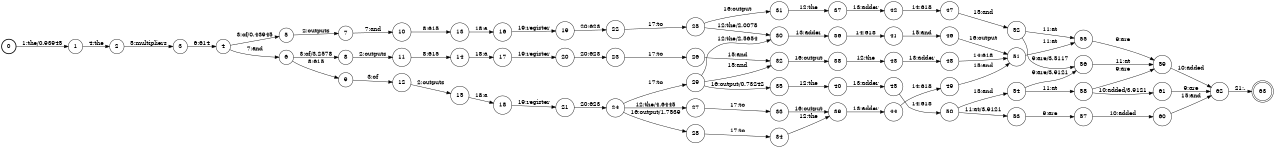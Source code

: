 digraph FST {
rankdir = LR;
size = "8.5,11";
label = "";
center = 1;
orientation = Portrait;
ranksep = "0.4";
nodesep = "0.25";
0 [label = "0", shape = circle, style = bold, fontsize = 14]
	0 -> 1 [label = "1:the/0.93945", fontsize = 14];
1 [label = "1", shape = circle, style = solid, fontsize = 14]
	1 -> 2 [label = "4:the", fontsize = 14];
2 [label = "2", shape = circle, style = solid, fontsize = 14]
	2 -> 3 [label = "5:multipliers", fontsize = 14];
3 [label = "3", shape = circle, style = solid, fontsize = 14]
	3 -> 4 [label = "6:614", fontsize = 14];
4 [label = "4", shape = circle, style = solid, fontsize = 14]
	4 -> 5 [label = "3:of/0.43945", fontsize = 14];
	4 -> 6 [label = "7:and", fontsize = 14];
5 [label = "5", shape = circle, style = solid, fontsize = 14]
	5 -> 7 [label = "2:outputs", fontsize = 14];
6 [label = "6", shape = circle, style = solid, fontsize = 14]
	6 -> 8 [label = "3:of/3.2578", fontsize = 14];
	6 -> 9 [label = "8:615", fontsize = 14];
7 [label = "7", shape = circle, style = solid, fontsize = 14]
	7 -> 10 [label = "7:and", fontsize = 14];
8 [label = "8", shape = circle, style = solid, fontsize = 14]
	8 -> 11 [label = "2:outputs", fontsize = 14];
9 [label = "9", shape = circle, style = solid, fontsize = 14]
	9 -> 12 [label = "3:of", fontsize = 14];
10 [label = "10", shape = circle, style = solid, fontsize = 14]
	10 -> 13 [label = "8:615", fontsize = 14];
11 [label = "11", shape = circle, style = solid, fontsize = 14]
	11 -> 14 [label = "8:615", fontsize = 14];
12 [label = "12", shape = circle, style = solid, fontsize = 14]
	12 -> 15 [label = "2:outputs", fontsize = 14];
13 [label = "13", shape = circle, style = solid, fontsize = 14]
	13 -> 16 [label = "18:a", fontsize = 14];
14 [label = "14", shape = circle, style = solid, fontsize = 14]
	14 -> 17 [label = "18:a", fontsize = 14];
15 [label = "15", shape = circle, style = solid, fontsize = 14]
	15 -> 18 [label = "18:a", fontsize = 14];
16 [label = "16", shape = circle, style = solid, fontsize = 14]
	16 -> 19 [label = "19:register", fontsize = 14];
17 [label = "17", shape = circle, style = solid, fontsize = 14]
	17 -> 20 [label = "19:register", fontsize = 14];
18 [label = "18", shape = circle, style = solid, fontsize = 14]
	18 -> 21 [label = "19:register", fontsize = 14];
19 [label = "19", shape = circle, style = solid, fontsize = 14]
	19 -> 22 [label = "20:623", fontsize = 14];
20 [label = "20", shape = circle, style = solid, fontsize = 14]
	20 -> 23 [label = "20:623", fontsize = 14];
21 [label = "21", shape = circle, style = solid, fontsize = 14]
	21 -> 24 [label = "20:623", fontsize = 14];
22 [label = "22", shape = circle, style = solid, fontsize = 14]
	22 -> 25 [label = "17:to", fontsize = 14];
23 [label = "23", shape = circle, style = solid, fontsize = 14]
	23 -> 26 [label = "17:to", fontsize = 14];
24 [label = "24", shape = circle, style = solid, fontsize = 14]
	24 -> 27 [label = "12:the/4.6445", fontsize = 14];
	24 -> 28 [label = "16:output/1.7539", fontsize = 14];
	24 -> 29 [label = "17:to", fontsize = 14];
25 [label = "25", shape = circle, style = solid, fontsize = 14]
	25 -> 30 [label = "12:the/2.0078", fontsize = 14];
	25 -> 31 [label = "16:output", fontsize = 14];
26 [label = "26", shape = circle, style = solid, fontsize = 14]
	26 -> 32 [label = "15:and", fontsize = 14];
27 [label = "27", shape = circle, style = solid, fontsize = 14]
	27 -> 33 [label = "17:to", fontsize = 14];
28 [label = "28", shape = circle, style = solid, fontsize = 14]
	28 -> 34 [label = "17:to", fontsize = 14];
29 [label = "29", shape = circle, style = solid, fontsize = 14]
	29 -> 30 [label = "12:the/2.5654", fontsize = 14];
	29 -> 32 [label = "15:and", fontsize = 14];
	29 -> 35 [label = "16:output/0.73242", fontsize = 14];
30 [label = "30", shape = circle, style = solid, fontsize = 14]
	30 -> 36 [label = "13:adder", fontsize = 14];
31 [label = "31", shape = circle, style = solid, fontsize = 14]
	31 -> 37 [label = "12:the", fontsize = 14];
32 [label = "32", shape = circle, style = solid, fontsize = 14]
	32 -> 38 [label = "16:output", fontsize = 14];
33 [label = "33", shape = circle, style = solid, fontsize = 14]
	33 -> 39 [label = "16:output", fontsize = 14];
34 [label = "34", shape = circle, style = solid, fontsize = 14]
	34 -> 39 [label = "12:the", fontsize = 14];
35 [label = "35", shape = circle, style = solid, fontsize = 14]
	35 -> 40 [label = "12:the", fontsize = 14];
36 [label = "36", shape = circle, style = solid, fontsize = 14]
	36 -> 41 [label = "14:618", fontsize = 14];
37 [label = "37", shape = circle, style = solid, fontsize = 14]
	37 -> 42 [label = "13:adder", fontsize = 14];
38 [label = "38", shape = circle, style = solid, fontsize = 14]
	38 -> 43 [label = "12:the", fontsize = 14];
39 [label = "39", shape = circle, style = solid, fontsize = 14]
	39 -> 44 [label = "13:adder", fontsize = 14];
40 [label = "40", shape = circle, style = solid, fontsize = 14]
	40 -> 45 [label = "13:adder", fontsize = 14];
41 [label = "41", shape = circle, style = solid, fontsize = 14]
	41 -> 46 [label = "15:and", fontsize = 14];
42 [label = "42", shape = circle, style = solid, fontsize = 14]
	42 -> 47 [label = "14:618", fontsize = 14];
43 [label = "43", shape = circle, style = solid, fontsize = 14]
	43 -> 48 [label = "13:adder", fontsize = 14];
44 [label = "44", shape = circle, style = solid, fontsize = 14]
	44 -> 49 [label = "14:618", fontsize = 14];
45 [label = "45", shape = circle, style = solid, fontsize = 14]
	45 -> 50 [label = "14:618", fontsize = 14];
46 [label = "46", shape = circle, style = solid, fontsize = 14]
	46 -> 51 [label = "16:output", fontsize = 14];
47 [label = "47", shape = circle, style = solid, fontsize = 14]
	47 -> 52 [label = "15:and", fontsize = 14];
48 [label = "48", shape = circle, style = solid, fontsize = 14]
	48 -> 51 [label = "14:618", fontsize = 14];
49 [label = "49", shape = circle, style = solid, fontsize = 14]
	49 -> 51 [label = "15:and", fontsize = 14];
50 [label = "50", shape = circle, style = solid, fontsize = 14]
	50 -> 54 [label = "15:and", fontsize = 14];
	50 -> 53 [label = "11:at/3.9121", fontsize = 14];
51 [label = "51", shape = circle, style = solid, fontsize = 14]
	51 -> 55 [label = "11:at", fontsize = 14];
52 [label = "52", shape = circle, style = solid, fontsize = 14]
	52 -> 56 [label = "9:are/3.5117", fontsize = 14];
	52 -> 55 [label = "11:at", fontsize = 14];
53 [label = "53", shape = circle, style = solid, fontsize = 14]
	53 -> 57 [label = "9:are", fontsize = 14];
54 [label = "54", shape = circle, style = solid, fontsize = 14]
	54 -> 56 [label = "9:are/3.9121", fontsize = 14];
	54 -> 58 [label = "11:at", fontsize = 14];
55 [label = "55", shape = circle, style = solid, fontsize = 14]
	55 -> 59 [label = "9:are", fontsize = 14];
56 [label = "56", shape = circle, style = solid, fontsize = 14]
	56 -> 59 [label = "11:at", fontsize = 14];
57 [label = "57", shape = circle, style = solid, fontsize = 14]
	57 -> 60 [label = "10:added", fontsize = 14];
58 [label = "58", shape = circle, style = solid, fontsize = 14]
	58 -> 59 [label = "9:are", fontsize = 14];
	58 -> 61 [label = "10:added/3.9121", fontsize = 14];
59 [label = "59", shape = circle, style = solid, fontsize = 14]
	59 -> 62 [label = "10:added", fontsize = 14];
60 [label = "60", shape = circle, style = solid, fontsize = 14]
	60 -> 62 [label = "15:and", fontsize = 14];
61 [label = "61", shape = circle, style = solid, fontsize = 14]
	61 -> 62 [label = "9:are", fontsize = 14];
62 [label = "62", shape = circle, style = solid, fontsize = 14]
	62 -> 63 [label = "21:.", fontsize = 14];
63 [label = "63", shape = doublecircle, style = solid, fontsize = 14]
}
